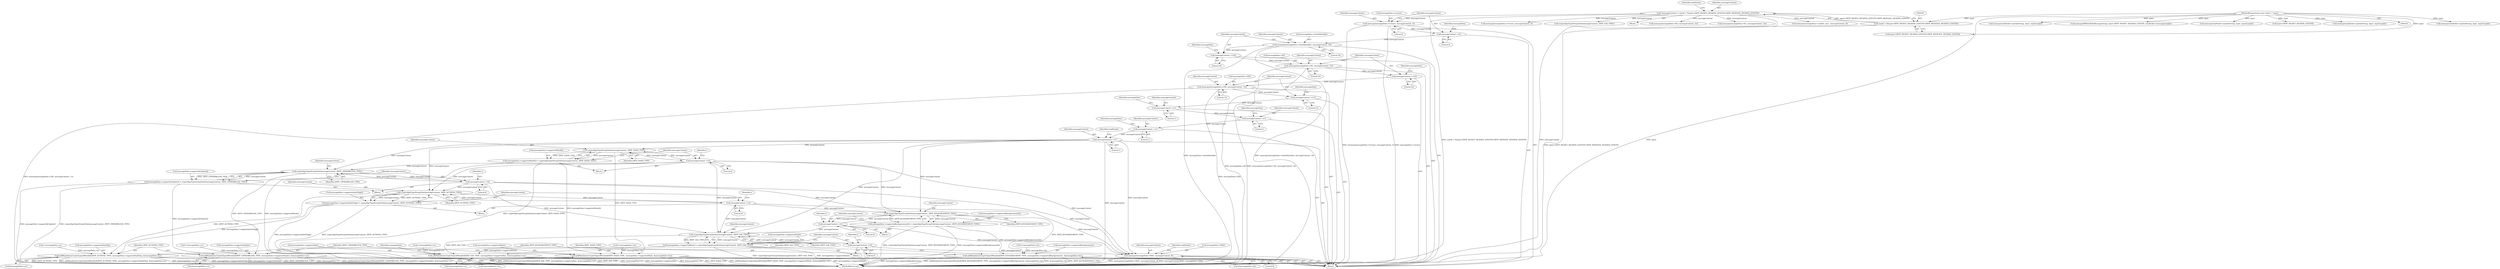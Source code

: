 digraph "0_bzrtp_bbb1e6e2f467ee4bd7b9a8c800e4f07343d7d99b@pointer" {
"1000353" [label="(Call,messageContent +=1)"];
"1000328" [label="(Call,messageContent +=1)"];
"1000303" [label="(Call,messageContent +=1)"];
"1000290" [label="(Call,messageContent +=1)"];
"1000257" [label="(Call,messageContent +=12)"];
"1000251" [label="(Call,memcpy(messageData->ZID, messageContent, 12))"];
"1000248" [label="(Call,messageContent +=32)"];
"1000242" [label="(Call,memcpy(messageData->H3, messageContent, 32))"];
"1000239" [label="(Call,messageContent +=16)"];
"1000233" [label="(Call,memcpy(messageData->clientIdentifier, messageContent, 16))"];
"1000230" [label="(Call,messageContent +=4)"];
"1000224" [label="(Call,memcpy(messageData->version, messageContent, 4))"];
"1000200" [label="(Call,*messageContent = (uint8_t *)(input+ZRTP_PACKET_HEADER_LENGTH+ZRTP_MESSAGE_HEADER_LENGTH))"];
"1000202" [label="(Call,(uint8_t *)(input+ZRTP_PACKET_HEADER_LENGTH+ZRTP_MESSAGE_HEADER_LENGTH))"];
"1000194" [label="(MethodParameterIn,const uint8_t * input)"];
"1000417" [label="(Call,cryptoAlgoTypeStringToInt(messageContent, ZRTP_HASH_TYPE))"];
"1000411" [label="(Call,messageData->supportedHash[i] = cryptoAlgoTypeStringToInt(messageContent, ZRTP_HASH_TYPE))"];
"1000519" [label="(Call,addMandatoryCryptoTypesIfNeeded(ZRTP_HASH_TYPE, messageData->supportedHash, &messageData->hc))"];
"1000420" [label="(Call,messageContent +=4)"];
"1000441" [label="(Call,cryptoAlgoTypeStringToInt(messageContent, ZRTP_CIPHERBLOCK_TYPE))"];
"1000435" [label="(Call,messageData->supportedCipher[i] = cryptoAlgoTypeStringToInt(messageContent, ZRTP_CIPHERBLOCK_TYPE))"];
"1000528" [label="(Call,addMandatoryCryptoTypesIfNeeded(ZRTP_CIPHERBLOCK_TYPE, messageData->supportedCipher, &messageData->cc))"];
"1000444" [label="(Call,messageContent +=4)"];
"1000465" [label="(Call,cryptoAlgoTypeStringToInt(messageContent, ZRTP_AUTHTAG_TYPE))"];
"1000459" [label="(Call,messageData->supportedAuthTag[i] = cryptoAlgoTypeStringToInt(messageContent, ZRTP_AUTHTAG_TYPE))"];
"1000537" [label="(Call,addMandatoryCryptoTypesIfNeeded(ZRTP_AUTHTAG_TYPE, messageData->supportedAuthTag, &messageData->ac))"];
"1000468" [label="(Call,messageContent +=4)"];
"1000489" [label="(Call,cryptoAlgoTypeStringToInt(messageContent, ZRTP_KEYAGREEMENT_TYPE))"];
"1000483" [label="(Call,messageData->supportedKeyAgreement[i] = cryptoAlgoTypeStringToInt(messageContent, ZRTP_KEYAGREEMENT_TYPE))"];
"1000546" [label="(Call,addMandatoryCryptoTypesIfNeeded(ZRTP_KEYAGREEMENT_TYPE, messageData->supportedKeyAgreement, &messageData->kc))"];
"1000492" [label="(Call,messageContent +=4)"];
"1000513" [label="(Call,cryptoAlgoTypeStringToInt(messageContent, ZRTP_SAS_TYPE))"];
"1000507" [label="(Call,messageData->supportedSas[i] = cryptoAlgoTypeStringToInt(messageContent, ZRTP_SAS_TYPE))"];
"1000555" [label="(Call,addMandatoryCryptoTypesIfNeeded(ZRTP_SAS_TYPE, messageData->supportedSas, &messageData->sc))"];
"1000516" [label="(Call,messageContent +=4)"];
"1000564" [label="(Call,memcpy(messageData->MAC, messageContent, 8))"];
"1000441" [label="(Call,cryptoAlgoTypeStringToInt(messageContent, ZRTP_CIPHERBLOCK_TYPE))"];
"1000530" [label="(Call,messageData->supportedCipher)"];
"1000457" [label="(Identifier,i)"];
"1000253" [label="(Identifier,messageData)"];
"1000481" [label="(Identifier,i)"];
"1000211" [label="(Identifier,zrtpPacket)"];
"1000246" [label="(Identifier,messageContent)"];
"1000251" [label="(Call,memcpy(messageData->ZID, messageContent, 12))"];
"1000520" [label="(Identifier,ZRTP_HASH_TYPE)"];
"1000243" [label="(Call,messageData->H3)"];
"1000484" [label="(Call,messageData->supportedKeyAgreement[i])"];
"1000202" [label="(Call,(uint8_t *)(input+ZRTP_PACKET_HEADER_LENGTH+ZRTP_MESSAGE_HEADER_LENGTH))"];
"1000436" [label="(Call,messageData->supportedCipher[i])"];
"1000466" [label="(Identifier,messageContent)"];
"1000538" [label="(Identifier,ZRTP_AUTHTAG_TYPE)"];
"1000524" [label="(Call,&messageData->hc)"];
"1000422" [label="(Literal,4)"];
"1000891" [label="(Call,memcpy(zrtpPacket->packetString, input, inputLength))"];
"1000418" [label="(Identifier,messageContent)"];
"1000333" [label="(Identifier,messageData)"];
"1000533" [label="(Call,&messageData->cc)"];
"1000556" [label="(Identifier,ZRTP_SAS_TYPE)"];
"1000224" [label="(Call,memcpy(messageData->version, messageContent, 4))"];
"1000201" [label="(Identifier,messageContent)"];
"1000435" [label="(Call,messageData->supportedCipher[i] = cryptoAlgoTypeStringToInt(messageContent, ZRTP_CIPHERBLOCK_TYPE))"];
"1000427" [label="(Call,i<messageData->cc)"];
"1000514" [label="(Identifier,messageContent)"];
"1000588" [label="(Call,memcpy(zrtpPacket->packetString, input, inputLength))"];
"1000469" [label="(Identifier,messageContent)"];
"1001078" [label="(Call,memcpy(DHPartHelloMessageString, input+ZRTP_PACKET_HEADER_LENGTH, zrtpPacket->messageLength))"];
"1000458" [label="(Block,)"];
"1000444" [label="(Call,messageContent +=4)"];
"1000551" [label="(Call,&messageData->kc)"];
"1000231" [label="(Identifier,messageContent)"];
"1000225" [label="(Call,messageData->version)"];
"1000493" [label="(Identifier,messageContent)"];
"1000483" [label="(Call,messageData->supportedKeyAgreement[i] = cryptoAlgoTypeStringToInt(messageContent, ZRTP_KEYAGREEMENT_TYPE))"];
"1000257" [label="(Call,messageContent +=12)"];
"1000489" [label="(Call,cryptoAlgoTypeStringToInt(messageContent, ZRTP_KEYAGREEMENT_TYPE))"];
"1000250" [label="(Literal,32)"];
"1000290" [label="(Call,messageContent +=1)"];
"1000460" [label="(Call,messageData->supportedAuthTag[i])"];
"1000491" [label="(Identifier,ZRTP_KEYAGREEMENT_TYPE)"];
"1000529" [label="(Identifier,ZRTP_CIPHERBLOCK_TYPE)"];
"1000291" [label="(Identifier,messageContent)"];
"1000235" [label="(Identifier,messageData)"];
"1000451" [label="(Call,i<messageData->ac)"];
"1000467" [label="(Identifier,ZRTP_AUTHTAG_TYPE)"];
"1000518" [label="(Literal,4)"];
"1000515" [label="(Identifier,ZRTP_SAS_TYPE)"];
"1000568" [label="(Identifier,messageContent)"];
"1000499" [label="(Call,i<messageData->sc)"];
"1000528" [label="(Call,addMandatoryCryptoTypesIfNeeded(ZRTP_CIPHERBLOCK_TYPE, messageData->supportedCipher, &messageData->cc))"];
"1000354" [label="(Identifier,messageContent)"];
"1000248" [label="(Call,messageContent +=32)"];
"1000507" [label="(Call,messageData->supportedSas[i] = cryptoAlgoTypeStringToInt(messageContent, ZRTP_SAS_TYPE))"];
"1000547" [label="(Identifier,ZRTP_KEYAGREEMENT_TYPE)"];
"1000259" [label="(Literal,12)"];
"1001379" [label="(Call,memcpy(messageData->confirm_mac, messageContent, 8))"];
"1001941" [label="(Call,memcpy(messageData->version, messageContent, 4))"];
"1000513" [label="(Call,cryptoAlgoTypeStringToInt(messageContent, ZRTP_SAS_TYPE))"];
"1000812" [label="(Call,cryptoAlgoTypeStringToInt(messageContent, ZRTP_SAS_TYPE))"];
"1000465" [label="(Call,cryptoAlgoTypeStringToInt(messageContent, ZRTP_AUTHTAG_TYPE))"];
"1001915" [label="(Call,memcpy(zrtpPacket->packetString, input, inputLength))"];
"1000197" [label="(Block,)"];
"1000305" [label="(Literal,1)"];
"1000194" [label="(MethodParameterIn,const uint8_t * input)"];
"1000445" [label="(Identifier,messageContent)"];
"1000353" [label="(Call,messageContent +=1)"];
"1000572" [label="(Identifier,zrtpPacket)"];
"1000255" [label="(Identifier,messageContent)"];
"1000232" [label="(Literal,4)"];
"1000494" [label="(Literal,4)"];
"1000468" [label="(Call,messageContent +=4)"];
"1000519" [label="(Call,addMandatoryCryptoTypesIfNeeded(ZRTP_HASH_TYPE, messageData->supportedHash, &messageData->hc))"];
"1000295" [label="(Identifier,messageData)"];
"1000412" [label="(Call,messageData->supportedHash[i])"];
"1000537" [label="(Call,addMandatoryCryptoTypesIfNeeded(ZRTP_AUTHTAG_TYPE, messageData->supportedAuthTag, &messageData->ac))"];
"1000244" [label="(Identifier,messageData)"];
"1000419" [label="(Identifier,ZRTP_HASH_TYPE)"];
"1000328" [label="(Call,messageContent +=1)"];
"1000420" [label="(Call,messageContent +=4)"];
"1000434" [label="(Block,)"];
"1000249" [label="(Identifier,messageContent)"];
"1000247" [label="(Literal,32)"];
"1000303" [label="(Call,messageContent +=1)"];
"1000240" [label="(Identifier,messageContent)"];
"1000237" [label="(Identifier,messageContent)"];
"1000292" [label="(Literal,1)"];
"1000446" [label="(Literal,4)"];
"1000215" [label="(Block,)"];
"1000252" [label="(Call,messageData->ZID)"];
"1000242" [label="(Call,memcpy(messageData->H3, messageContent, 32))"];
"1000539" [label="(Call,messageData->supportedAuthTag)"];
"1000308" [label="(Identifier,messageData)"];
"1000470" [label="(Literal,4)"];
"1000517" [label="(Identifier,messageContent)"];
"1000355" [label="(Literal,1)"];
"1000475" [label="(Call,i<messageData->kc)"];
"1000569" [label="(Literal,8)"];
"1000560" [label="(Call,&messageData->sc)"];
"1000417" [label="(Call,cryptoAlgoTypeStringToInt(messageContent, ZRTP_HASH_TYPE))"];
"1000506" [label="(Block,)"];
"1000492" [label="(Call,messageContent +=4)"];
"1000204" [label="(Call,input+ZRTP_PACKET_HEADER_LENGTH+ZRTP_MESSAGE_HEADER_LENGTH)"];
"1000239" [label="(Call,messageContent +=16)"];
"1000409" [label="(Identifier,i)"];
"1000624" [label="(Call,memcpy(messageData->H2, messageContent, 32))"];
"1000459" [label="(Call,messageData->supportedAuthTag[i] = cryptoAlgoTypeStringToInt(messageContent, ZRTP_AUTHTAG_TYPE))"];
"1000557" [label="(Call,messageData->supportedSas)"];
"1000505" [label="(Identifier,i)"];
"1000403" [label="(Call,i<messageData->hc)"];
"1000443" [label="(Identifier,ZRTP_CIPHERBLOCK_TYPE)"];
"1000359" [label="(Identifier,zrtpPacket)"];
"1000200" [label="(Call,*messageContent = (uint8_t *)(input+ZRTP_PACKET_HEADER_LENGTH+ZRTP_MESSAGE_HEADER_LENGTH))"];
"1000945" [label="(Call,memcpy(messageData->H1, messageContent, 32))"];
"1000482" [label="(Block,)"];
"1000516" [label="(Call,messageContent +=4)"];
"1000546" [label="(Call,addMandatoryCryptoTypesIfNeeded(ZRTP_KEYAGREEMENT_TYPE, messageData->supportedKeyAgreement, &messageData->kc))"];
"1001080" [label="(Call,input+ZRTP_PACKET_HEADER_LENGTH)"];
"1000258" [label="(Identifier,messageContent)"];
"1000230" [label="(Call,messageContent +=4)"];
"1000262" [label="(Identifier,messageData)"];
"1000256" [label="(Literal,12)"];
"1000566" [label="(Identifier,messageData)"];
"1000548" [label="(Call,messageData->supportedKeyAgreement)"];
"1000411" [label="(Call,messageData->supportedHash[i] = cryptoAlgoTypeStringToInt(messageContent, ZRTP_HASH_TYPE))"];
"1000565" [label="(Call,messageData->MAC)"];
"1000241" [label="(Literal,16)"];
"1000564" [label="(Call,memcpy(messageData->MAC, messageContent, 8))"];
"1000521" [label="(Call,messageData->supportedHash)"];
"1000433" [label="(Identifier,i)"];
"1000442" [label="(Identifier,messageContent)"];
"1000542" [label="(Call,&messageData->ac)"];
"1000410" [label="(Block,)"];
"1000233" [label="(Call,memcpy(messageData->clientIdentifier, messageContent, 16))"];
"1000555" [label="(Call,addMandatoryCryptoTypesIfNeeded(ZRTP_SAS_TYPE, messageData->supportedSas, &messageData->sc))"];
"1000490" [label="(Identifier,messageContent)"];
"1000304" [label="(Identifier,messageContent)"];
"1000228" [label="(Identifier,messageContent)"];
"1000421" [label="(Identifier,messageContent)"];
"1000329" [label="(Identifier,messageContent)"];
"1000330" [label="(Literal,1)"];
"1000238" [label="(Literal,16)"];
"1000234" [label="(Call,messageData->clientIdentifier)"];
"1001966" [label="(MethodReturn,int)"];
"1000508" [label="(Call,messageData->supportedSas[i])"];
"1001285" [label="(Call,memcpy(zrtpPacket->packetString, input, inputLength))"];
"1000229" [label="(Literal,4)"];
"1000353" -> "1000215"  [label="AST: "];
"1000353" -> "1000355"  [label="CFG: "];
"1000354" -> "1000353"  [label="AST: "];
"1000355" -> "1000353"  [label="AST: "];
"1000359" -> "1000353"  [label="CFG: "];
"1000353" -> "1001966"  [label="DDG: messageContent"];
"1000328" -> "1000353"  [label="DDG: messageContent"];
"1000353" -> "1000417"  [label="DDG: messageContent"];
"1000353" -> "1000441"  [label="DDG: messageContent"];
"1000353" -> "1000465"  [label="DDG: messageContent"];
"1000353" -> "1000489"  [label="DDG: messageContent"];
"1000353" -> "1000513"  [label="DDG: messageContent"];
"1000353" -> "1000564"  [label="DDG: messageContent"];
"1000328" -> "1000215"  [label="AST: "];
"1000328" -> "1000330"  [label="CFG: "];
"1000329" -> "1000328"  [label="AST: "];
"1000330" -> "1000328"  [label="AST: "];
"1000333" -> "1000328"  [label="CFG: "];
"1000303" -> "1000328"  [label="DDG: messageContent"];
"1000303" -> "1000215"  [label="AST: "];
"1000303" -> "1000305"  [label="CFG: "];
"1000304" -> "1000303"  [label="AST: "];
"1000305" -> "1000303"  [label="AST: "];
"1000308" -> "1000303"  [label="CFG: "];
"1000290" -> "1000303"  [label="DDG: messageContent"];
"1000290" -> "1000215"  [label="AST: "];
"1000290" -> "1000292"  [label="CFG: "];
"1000291" -> "1000290"  [label="AST: "];
"1000292" -> "1000290"  [label="AST: "];
"1000295" -> "1000290"  [label="CFG: "];
"1000257" -> "1000290"  [label="DDG: messageContent"];
"1000257" -> "1000215"  [label="AST: "];
"1000257" -> "1000259"  [label="CFG: "];
"1000258" -> "1000257"  [label="AST: "];
"1000259" -> "1000257"  [label="AST: "];
"1000262" -> "1000257"  [label="CFG: "];
"1000251" -> "1000257"  [label="DDG: messageContent"];
"1000251" -> "1000215"  [label="AST: "];
"1000251" -> "1000256"  [label="CFG: "];
"1000252" -> "1000251"  [label="AST: "];
"1000255" -> "1000251"  [label="AST: "];
"1000256" -> "1000251"  [label="AST: "];
"1000258" -> "1000251"  [label="CFG: "];
"1000251" -> "1001966"  [label="DDG: memcpy(messageData->ZID, messageContent, 12)"];
"1000251" -> "1001966"  [label="DDG: messageData->ZID"];
"1000248" -> "1000251"  [label="DDG: messageContent"];
"1000248" -> "1000215"  [label="AST: "];
"1000248" -> "1000250"  [label="CFG: "];
"1000249" -> "1000248"  [label="AST: "];
"1000250" -> "1000248"  [label="AST: "];
"1000253" -> "1000248"  [label="CFG: "];
"1000242" -> "1000248"  [label="DDG: messageContent"];
"1000242" -> "1000215"  [label="AST: "];
"1000242" -> "1000247"  [label="CFG: "];
"1000243" -> "1000242"  [label="AST: "];
"1000246" -> "1000242"  [label="AST: "];
"1000247" -> "1000242"  [label="AST: "];
"1000249" -> "1000242"  [label="CFG: "];
"1000242" -> "1001966"  [label="DDG: memcpy(messageData->H3, messageContent, 32)"];
"1000242" -> "1001966"  [label="DDG: messageData->H3"];
"1000239" -> "1000242"  [label="DDG: messageContent"];
"1000239" -> "1000215"  [label="AST: "];
"1000239" -> "1000241"  [label="CFG: "];
"1000240" -> "1000239"  [label="AST: "];
"1000241" -> "1000239"  [label="AST: "];
"1000244" -> "1000239"  [label="CFG: "];
"1000233" -> "1000239"  [label="DDG: messageContent"];
"1000233" -> "1000215"  [label="AST: "];
"1000233" -> "1000238"  [label="CFG: "];
"1000234" -> "1000233"  [label="AST: "];
"1000237" -> "1000233"  [label="AST: "];
"1000238" -> "1000233"  [label="AST: "];
"1000240" -> "1000233"  [label="CFG: "];
"1000233" -> "1001966"  [label="DDG: memcpy(messageData->clientIdentifier, messageContent, 16)"];
"1000233" -> "1001966"  [label="DDG: messageData->clientIdentifier"];
"1000230" -> "1000233"  [label="DDG: messageContent"];
"1000230" -> "1000215"  [label="AST: "];
"1000230" -> "1000232"  [label="CFG: "];
"1000231" -> "1000230"  [label="AST: "];
"1000232" -> "1000230"  [label="AST: "];
"1000235" -> "1000230"  [label="CFG: "];
"1000224" -> "1000230"  [label="DDG: messageContent"];
"1000224" -> "1000215"  [label="AST: "];
"1000224" -> "1000229"  [label="CFG: "];
"1000225" -> "1000224"  [label="AST: "];
"1000228" -> "1000224"  [label="AST: "];
"1000229" -> "1000224"  [label="AST: "];
"1000231" -> "1000224"  [label="CFG: "];
"1000224" -> "1001966"  [label="DDG: messageData->version"];
"1000224" -> "1001966"  [label="DDG: memcpy(messageData->version, messageContent, 4)"];
"1000200" -> "1000224"  [label="DDG: messageContent"];
"1000200" -> "1000197"  [label="AST: "];
"1000200" -> "1000202"  [label="CFG: "];
"1000201" -> "1000200"  [label="AST: "];
"1000202" -> "1000200"  [label="AST: "];
"1000211" -> "1000200"  [label="CFG: "];
"1000200" -> "1001966"  [label="DDG: messageContent"];
"1000200" -> "1001966"  [label="DDG: (uint8_t *)(input+ZRTP_PACKET_HEADER_LENGTH+ZRTP_MESSAGE_HEADER_LENGTH)"];
"1000202" -> "1000200"  [label="DDG: input+ZRTP_PACKET_HEADER_LENGTH+ZRTP_MESSAGE_HEADER_LENGTH"];
"1000200" -> "1000624"  [label="DDG: messageContent"];
"1000200" -> "1000812"  [label="DDG: messageContent"];
"1000200" -> "1000945"  [label="DDG: messageContent"];
"1000200" -> "1001379"  [label="DDG: messageContent"];
"1000200" -> "1001941"  [label="DDG: messageContent"];
"1000202" -> "1000204"  [label="CFG: "];
"1000203" -> "1000202"  [label="AST: "];
"1000204" -> "1000202"  [label="AST: "];
"1000202" -> "1001966"  [label="DDG: input+ZRTP_PACKET_HEADER_LENGTH+ZRTP_MESSAGE_HEADER_LENGTH"];
"1000194" -> "1000202"  [label="DDG: input"];
"1000194" -> "1000191"  [label="AST: "];
"1000194" -> "1001966"  [label="DDG: input"];
"1000194" -> "1000204"  [label="DDG: input"];
"1000194" -> "1000588"  [label="DDG: input"];
"1000194" -> "1000891"  [label="DDG: input"];
"1000194" -> "1001078"  [label="DDG: input"];
"1000194" -> "1001080"  [label="DDG: input"];
"1000194" -> "1001285"  [label="DDG: input"];
"1000194" -> "1001915"  [label="DDG: input"];
"1000417" -> "1000411"  [label="AST: "];
"1000417" -> "1000419"  [label="CFG: "];
"1000418" -> "1000417"  [label="AST: "];
"1000419" -> "1000417"  [label="AST: "];
"1000411" -> "1000417"  [label="CFG: "];
"1000417" -> "1000411"  [label="DDG: messageContent"];
"1000417" -> "1000411"  [label="DDG: ZRTP_HASH_TYPE"];
"1000420" -> "1000417"  [label="DDG: messageContent"];
"1000417" -> "1000420"  [label="DDG: messageContent"];
"1000417" -> "1000519"  [label="DDG: ZRTP_HASH_TYPE"];
"1000411" -> "1000410"  [label="AST: "];
"1000412" -> "1000411"  [label="AST: "];
"1000421" -> "1000411"  [label="CFG: "];
"1000411" -> "1001966"  [label="DDG: messageData->supportedHash[i]"];
"1000411" -> "1001966"  [label="DDG: cryptoAlgoTypeStringToInt(messageContent, ZRTP_HASH_TYPE)"];
"1000411" -> "1000519"  [label="DDG: messageData->supportedHash[i]"];
"1000519" -> "1000215"  [label="AST: "];
"1000519" -> "1000524"  [label="CFG: "];
"1000520" -> "1000519"  [label="AST: "];
"1000521" -> "1000519"  [label="AST: "];
"1000524" -> "1000519"  [label="AST: "];
"1000529" -> "1000519"  [label="CFG: "];
"1000519" -> "1001966"  [label="DDG: &messageData->hc"];
"1000519" -> "1001966"  [label="DDG: ZRTP_HASH_TYPE"];
"1000519" -> "1001966"  [label="DDG: addMandatoryCryptoTypesIfNeeded(ZRTP_HASH_TYPE, messageData->supportedHash, &messageData->hc)"];
"1000519" -> "1001966"  [label="DDG: messageData->supportedHash"];
"1000403" -> "1000519"  [label="DDG: messageData->hc"];
"1000420" -> "1000410"  [label="AST: "];
"1000420" -> "1000422"  [label="CFG: "];
"1000421" -> "1000420"  [label="AST: "];
"1000422" -> "1000420"  [label="AST: "];
"1000409" -> "1000420"  [label="CFG: "];
"1000420" -> "1000441"  [label="DDG: messageContent"];
"1000420" -> "1000465"  [label="DDG: messageContent"];
"1000420" -> "1000489"  [label="DDG: messageContent"];
"1000420" -> "1000513"  [label="DDG: messageContent"];
"1000420" -> "1000564"  [label="DDG: messageContent"];
"1000441" -> "1000435"  [label="AST: "];
"1000441" -> "1000443"  [label="CFG: "];
"1000442" -> "1000441"  [label="AST: "];
"1000443" -> "1000441"  [label="AST: "];
"1000435" -> "1000441"  [label="CFG: "];
"1000441" -> "1000435"  [label="DDG: messageContent"];
"1000441" -> "1000435"  [label="DDG: ZRTP_CIPHERBLOCK_TYPE"];
"1000444" -> "1000441"  [label="DDG: messageContent"];
"1000441" -> "1000444"  [label="DDG: messageContent"];
"1000441" -> "1000528"  [label="DDG: ZRTP_CIPHERBLOCK_TYPE"];
"1000435" -> "1000434"  [label="AST: "];
"1000436" -> "1000435"  [label="AST: "];
"1000445" -> "1000435"  [label="CFG: "];
"1000435" -> "1001966"  [label="DDG: messageData->supportedCipher[i]"];
"1000435" -> "1001966"  [label="DDG: cryptoAlgoTypeStringToInt(messageContent, ZRTP_CIPHERBLOCK_TYPE)"];
"1000435" -> "1000528"  [label="DDG: messageData->supportedCipher[i]"];
"1000528" -> "1000215"  [label="AST: "];
"1000528" -> "1000533"  [label="CFG: "];
"1000529" -> "1000528"  [label="AST: "];
"1000530" -> "1000528"  [label="AST: "];
"1000533" -> "1000528"  [label="AST: "];
"1000538" -> "1000528"  [label="CFG: "];
"1000528" -> "1001966"  [label="DDG: &messageData->cc"];
"1000528" -> "1001966"  [label="DDG: addMandatoryCryptoTypesIfNeeded(ZRTP_CIPHERBLOCK_TYPE, messageData->supportedCipher, &messageData->cc)"];
"1000528" -> "1001966"  [label="DDG: messageData->supportedCipher"];
"1000528" -> "1001966"  [label="DDG: ZRTP_CIPHERBLOCK_TYPE"];
"1000427" -> "1000528"  [label="DDG: messageData->cc"];
"1000444" -> "1000434"  [label="AST: "];
"1000444" -> "1000446"  [label="CFG: "];
"1000445" -> "1000444"  [label="AST: "];
"1000446" -> "1000444"  [label="AST: "];
"1000433" -> "1000444"  [label="CFG: "];
"1000444" -> "1000465"  [label="DDG: messageContent"];
"1000444" -> "1000489"  [label="DDG: messageContent"];
"1000444" -> "1000513"  [label="DDG: messageContent"];
"1000444" -> "1000564"  [label="DDG: messageContent"];
"1000465" -> "1000459"  [label="AST: "];
"1000465" -> "1000467"  [label="CFG: "];
"1000466" -> "1000465"  [label="AST: "];
"1000467" -> "1000465"  [label="AST: "];
"1000459" -> "1000465"  [label="CFG: "];
"1000465" -> "1000459"  [label="DDG: messageContent"];
"1000465" -> "1000459"  [label="DDG: ZRTP_AUTHTAG_TYPE"];
"1000468" -> "1000465"  [label="DDG: messageContent"];
"1000465" -> "1000468"  [label="DDG: messageContent"];
"1000465" -> "1000537"  [label="DDG: ZRTP_AUTHTAG_TYPE"];
"1000459" -> "1000458"  [label="AST: "];
"1000460" -> "1000459"  [label="AST: "];
"1000469" -> "1000459"  [label="CFG: "];
"1000459" -> "1001966"  [label="DDG: messageData->supportedAuthTag[i]"];
"1000459" -> "1001966"  [label="DDG: cryptoAlgoTypeStringToInt(messageContent, ZRTP_AUTHTAG_TYPE)"];
"1000459" -> "1000537"  [label="DDG: messageData->supportedAuthTag[i]"];
"1000537" -> "1000215"  [label="AST: "];
"1000537" -> "1000542"  [label="CFG: "];
"1000538" -> "1000537"  [label="AST: "];
"1000539" -> "1000537"  [label="AST: "];
"1000542" -> "1000537"  [label="AST: "];
"1000547" -> "1000537"  [label="CFG: "];
"1000537" -> "1001966"  [label="DDG: &messageData->ac"];
"1000537" -> "1001966"  [label="DDG: messageData->supportedAuthTag"];
"1000537" -> "1001966"  [label="DDG: ZRTP_AUTHTAG_TYPE"];
"1000537" -> "1001966"  [label="DDG: addMandatoryCryptoTypesIfNeeded(ZRTP_AUTHTAG_TYPE, messageData->supportedAuthTag, &messageData->ac)"];
"1000451" -> "1000537"  [label="DDG: messageData->ac"];
"1000468" -> "1000458"  [label="AST: "];
"1000468" -> "1000470"  [label="CFG: "];
"1000469" -> "1000468"  [label="AST: "];
"1000470" -> "1000468"  [label="AST: "];
"1000457" -> "1000468"  [label="CFG: "];
"1000468" -> "1000489"  [label="DDG: messageContent"];
"1000468" -> "1000513"  [label="DDG: messageContent"];
"1000468" -> "1000564"  [label="DDG: messageContent"];
"1000489" -> "1000483"  [label="AST: "];
"1000489" -> "1000491"  [label="CFG: "];
"1000490" -> "1000489"  [label="AST: "];
"1000491" -> "1000489"  [label="AST: "];
"1000483" -> "1000489"  [label="CFG: "];
"1000489" -> "1000483"  [label="DDG: messageContent"];
"1000489" -> "1000483"  [label="DDG: ZRTP_KEYAGREEMENT_TYPE"];
"1000492" -> "1000489"  [label="DDG: messageContent"];
"1000489" -> "1000492"  [label="DDG: messageContent"];
"1000489" -> "1000546"  [label="DDG: ZRTP_KEYAGREEMENT_TYPE"];
"1000483" -> "1000482"  [label="AST: "];
"1000484" -> "1000483"  [label="AST: "];
"1000493" -> "1000483"  [label="CFG: "];
"1000483" -> "1001966"  [label="DDG: cryptoAlgoTypeStringToInt(messageContent, ZRTP_KEYAGREEMENT_TYPE)"];
"1000483" -> "1001966"  [label="DDG: messageData->supportedKeyAgreement[i]"];
"1000483" -> "1000546"  [label="DDG: messageData->supportedKeyAgreement[i]"];
"1000546" -> "1000215"  [label="AST: "];
"1000546" -> "1000551"  [label="CFG: "];
"1000547" -> "1000546"  [label="AST: "];
"1000548" -> "1000546"  [label="AST: "];
"1000551" -> "1000546"  [label="AST: "];
"1000556" -> "1000546"  [label="CFG: "];
"1000546" -> "1001966"  [label="DDG: messageData->supportedKeyAgreement"];
"1000546" -> "1001966"  [label="DDG: addMandatoryCryptoTypesIfNeeded(ZRTP_KEYAGREEMENT_TYPE, messageData->supportedKeyAgreement, &messageData->kc)"];
"1000546" -> "1001966"  [label="DDG: &messageData->kc"];
"1000546" -> "1001966"  [label="DDG: ZRTP_KEYAGREEMENT_TYPE"];
"1000475" -> "1000546"  [label="DDG: messageData->kc"];
"1000492" -> "1000482"  [label="AST: "];
"1000492" -> "1000494"  [label="CFG: "];
"1000493" -> "1000492"  [label="AST: "];
"1000494" -> "1000492"  [label="AST: "];
"1000481" -> "1000492"  [label="CFG: "];
"1000492" -> "1000513"  [label="DDG: messageContent"];
"1000492" -> "1000564"  [label="DDG: messageContent"];
"1000513" -> "1000507"  [label="AST: "];
"1000513" -> "1000515"  [label="CFG: "];
"1000514" -> "1000513"  [label="AST: "];
"1000515" -> "1000513"  [label="AST: "];
"1000507" -> "1000513"  [label="CFG: "];
"1000513" -> "1000507"  [label="DDG: messageContent"];
"1000513" -> "1000507"  [label="DDG: ZRTP_SAS_TYPE"];
"1000516" -> "1000513"  [label="DDG: messageContent"];
"1000513" -> "1000516"  [label="DDG: messageContent"];
"1000513" -> "1000555"  [label="DDG: ZRTP_SAS_TYPE"];
"1000507" -> "1000506"  [label="AST: "];
"1000508" -> "1000507"  [label="AST: "];
"1000517" -> "1000507"  [label="CFG: "];
"1000507" -> "1001966"  [label="DDG: cryptoAlgoTypeStringToInt(messageContent, ZRTP_SAS_TYPE)"];
"1000507" -> "1001966"  [label="DDG: messageData->supportedSas[i]"];
"1000507" -> "1000555"  [label="DDG: messageData->supportedSas[i]"];
"1000555" -> "1000215"  [label="AST: "];
"1000555" -> "1000560"  [label="CFG: "];
"1000556" -> "1000555"  [label="AST: "];
"1000557" -> "1000555"  [label="AST: "];
"1000560" -> "1000555"  [label="AST: "];
"1000566" -> "1000555"  [label="CFG: "];
"1000555" -> "1001966"  [label="DDG: &messageData->sc"];
"1000555" -> "1001966"  [label="DDG: messageData->supportedSas"];
"1000555" -> "1001966"  [label="DDG: addMandatoryCryptoTypesIfNeeded(ZRTP_SAS_TYPE, messageData->supportedSas, &messageData->sc)"];
"1000555" -> "1001966"  [label="DDG: ZRTP_SAS_TYPE"];
"1000499" -> "1000555"  [label="DDG: messageData->sc"];
"1000516" -> "1000506"  [label="AST: "];
"1000516" -> "1000518"  [label="CFG: "];
"1000517" -> "1000516"  [label="AST: "];
"1000518" -> "1000516"  [label="AST: "];
"1000505" -> "1000516"  [label="CFG: "];
"1000516" -> "1000564"  [label="DDG: messageContent"];
"1000564" -> "1000215"  [label="AST: "];
"1000564" -> "1000569"  [label="CFG: "];
"1000565" -> "1000564"  [label="AST: "];
"1000568" -> "1000564"  [label="AST: "];
"1000569" -> "1000564"  [label="AST: "];
"1000572" -> "1000564"  [label="CFG: "];
"1000564" -> "1001966"  [label="DDG: messageContent"];
"1000564" -> "1001966"  [label="DDG: messageData->MAC"];
"1000564" -> "1001966"  [label="DDG: memcpy(messageData->MAC, messageContent, 8)"];
}
